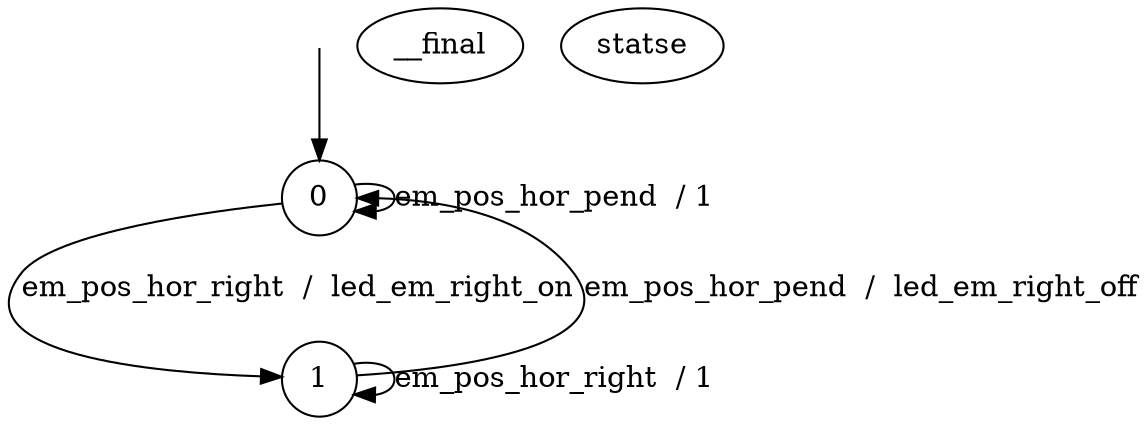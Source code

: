 digraph g {

	s0 [shape="circle" label="0"];
	s1 [shape="circle" label="1"];
	s0 -> s1 [label="em_pos_hor_right  /  led_em_right_on"];
	s0 -> s0 [label="em_pos_hor_pend  / 1"];
	s1 -> s1 [label="em_pos_hor_right  / 1"];
	s1 -> s0 [label="em_pos_hor_pend  /  led_em_right_off"];

__start0 [label="" shape="none" width="0" height="0"];
__start0 -> s0;
__final statse{
    s1
}
}
